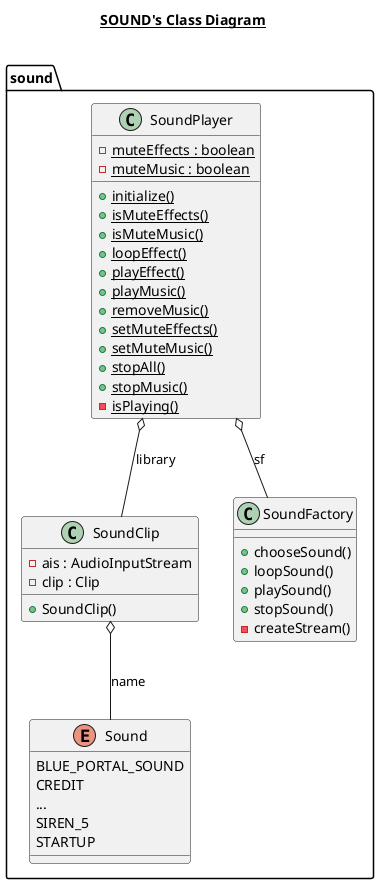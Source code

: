 @startuml

title __SOUND's Class Diagram__\n

 namespace sound {
      enum Sound {
        BLUE_PORTAL_SOUND
        CREDIT
        ...
        SIREN_5
        STARTUP
      }

      class sound.SoundClip {
          - ais : AudioInputStream
          - clip : Clip
          + SoundClip()
      }
      class sound.SoundFactory {
          + chooseSound()
          + loopSound()
          + playSound()
          + stopSound()
          - createStream()
      }
      class sound.SoundPlayer {
          {static} - muteEffects : boolean
          {static} - muteMusic : boolean
          {static} + initialize()
          {static} + isMuteEffects()
          {static} + isMuteMusic()
          {static} + loopEffect()
          {static} + playEffect()
          {static} + playMusic()
          {static} + removeMusic()
          {static} + setMuteEffects()
          {static} + setMuteMusic()
          {static} + stopAll()
          {static} + stopMusic()
          {static} - isPlaying()
      }
    }
  

  sound.SoundClip o-- sound.Sound : name
  sound.SoundPlayer o-- sound.SoundClip : library
  sound.SoundPlayer o-- sound.SoundFactory : sf

@enduml
